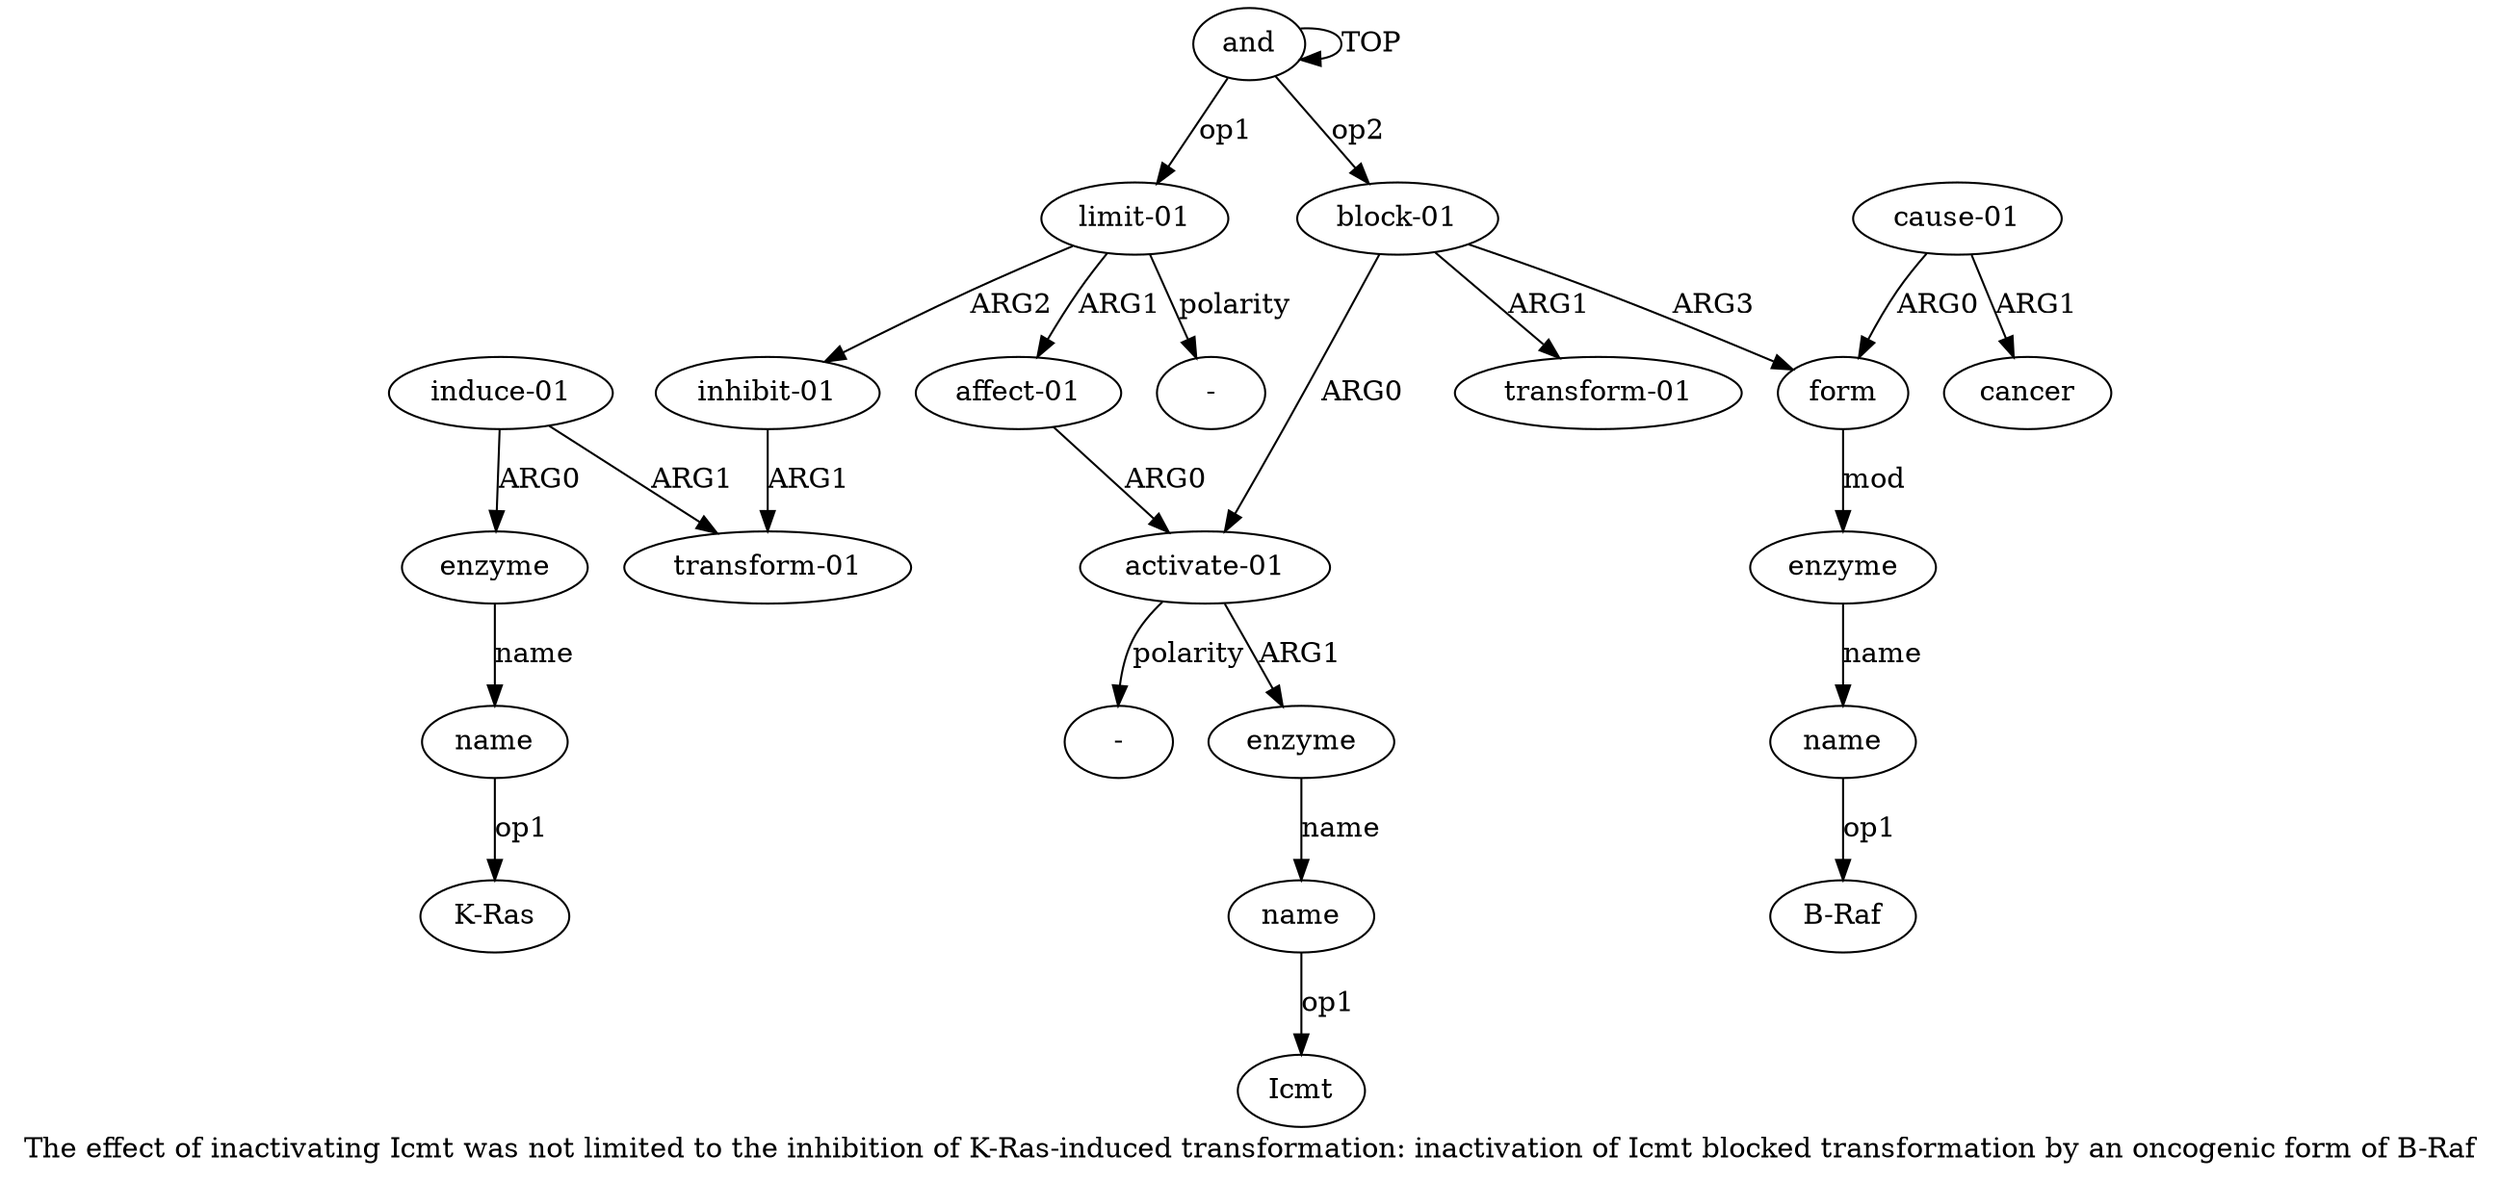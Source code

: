 digraph  {
	graph [label="The effect of inactivating Icmt was not limited to the inhibition of K-Ras-induced transformation: inactivation of Icmt blocked \
transformation by an oncogenic form of B-Raf"];
	node [label="\N"];
	"a10 K-Ras"	 [color=black,
		gold_ind=-1,
		gold_label="K-Ras",
		label="K-Ras",
		test_ind=-1,
		test_label="K-Ras"];
	"a5 Icmt"	 [color=black,
		gold_ind=-1,
		gold_label=Icmt,
		label=Icmt,
		test_ind=-1,
		test_label=Icmt];
	"a3 -"	 [color=black,
		gold_ind=-1,
		gold_label="-",
		label="-",
		test_ind=-1,
		test_label="-"];
	"a17 B-Raf"	 [color=black,
		gold_ind=-1,
		gold_label="B-Raf",
		label="B-Raf",
		test_ind=-1,
		test_label="B-Raf"];
	"a1 -"	 [color=black,
		gold_ind=-1,
		gold_label="-",
		label="-",
		test_ind=-1,
		test_label="-"];
	a15	 [color=black,
		gold_ind=15,
		gold_label=cancer,
		label=cancer,
		test_ind=15,
		test_label=cancer];
	a14	 [color=black,
		gold_ind=14,
		gold_label="cause-01",
		label="cause-01",
		test_ind=14,
		test_label="cause-01"];
	a14 -> a15 [key=0,
	color=black,
	gold_label=ARG1,
	label=ARG1,
	test_label=ARG1];
a13 [color=black,
	gold_ind=13,
	gold_label=form,
	label=form,
	test_ind=13,
	test_label=form];
a14 -> a13 [key=0,
color=black,
gold_label=ARG0,
label=ARG0,
test_label=ARG0];
a17 [color=black,
gold_ind=17,
gold_label=name,
label=name,
test_ind=17,
test_label=name];
a17 -> "a17 B-Raf" [key=0,
color=black,
gold_label=op1,
label=op1,
test_label=op1];
a16 [color=black,
gold_ind=16,
gold_label=enzyme,
label=enzyme,
test_ind=16,
test_label=enzyme];
a16 -> a17 [key=0,
color=black,
gold_label=name,
label=name,
test_label=name];
a11 [color=black,
gold_ind=11,
gold_label="block-01",
label="block-01",
test_ind=11,
test_label="block-01"];
a11 -> a13 [key=0,
color=black,
gold_label=ARG3,
label=ARG3,
test_label=ARG3];
a12 [color=black,
gold_ind=12,
gold_label="transform-01",
label="transform-01",
test_ind=12,
test_label="transform-01"];
a11 -> a12 [key=0,
color=black,
gold_label=ARG1,
label=ARG1,
test_label=ARG1];
a3 [color=black,
gold_ind=3,
gold_label="activate-01",
label="activate-01",
test_ind=3,
test_label="activate-01"];
a11 -> a3 [key=0,
color=black,
gold_label=ARG0,
label=ARG0,
test_label=ARG0];
a10 [color=black,
gold_ind=10,
gold_label=name,
label=name,
test_ind=10,
test_label=name];
a10 -> "a10 K-Ras" [key=0,
color=black,
gold_label=op1,
label=op1,
test_label=op1];
a13 -> a16 [key=0,
color=black,
gold_label=mod,
label=mod,
test_label=mod];
a1 [color=black,
gold_ind=1,
gold_label="limit-01",
label="limit-01",
test_ind=1,
test_label="limit-01"];
a1 -> "a1 -" [key=0,
color=black,
gold_label=polarity,
label=polarity,
test_label=polarity];
a2 [color=black,
gold_ind=2,
gold_label="affect-01",
label="affect-01",
test_ind=2,
test_label="affect-01"];
a1 -> a2 [key=0,
color=black,
gold_label=ARG1,
label=ARG1,
test_label=ARG1];
a6 [color=black,
gold_ind=6,
gold_label="inhibit-01",
label="inhibit-01",
test_ind=6,
test_label="inhibit-01"];
a1 -> a6 [key=0,
color=black,
gold_label=ARG2,
label=ARG2,
test_label=ARG2];
a0 [color=black,
gold_ind=0,
gold_label=and,
label=and,
test_ind=0,
test_label=and];
a0 -> a11 [key=0,
color=black,
gold_label=op2,
label=op2,
test_label=op2];
a0 -> a1 [key=0,
color=black,
gold_label=op1,
label=op1,
test_label=op1];
a0 -> a0 [key=0,
color=black,
gold_label=TOP,
label=TOP,
test_label=TOP];
a3 -> "a3 -" [key=0,
color=black,
gold_label=polarity,
label=polarity,
test_label=polarity];
a4 [color=black,
gold_ind=4,
gold_label=enzyme,
label=enzyme,
test_ind=4,
test_label=enzyme];
a3 -> a4 [key=0,
color=black,
gold_label=ARG1,
label=ARG1,
test_label=ARG1];
a2 -> a3 [key=0,
color=black,
gold_label=ARG0,
label=ARG0,
test_label=ARG0];
a5 [color=black,
gold_ind=5,
gold_label=name,
label=name,
test_ind=5,
test_label=name];
a5 -> "a5 Icmt" [key=0,
color=black,
gold_label=op1,
label=op1,
test_label=op1];
a4 -> a5 [key=0,
color=black,
gold_label=name,
label=name,
test_label=name];
a7 [color=black,
gold_ind=7,
gold_label="transform-01",
label="transform-01",
test_ind=7,
test_label="transform-01"];
a6 -> a7 [key=0,
color=black,
gold_label=ARG1,
label=ARG1,
test_label=ARG1];
a9 [color=black,
gold_ind=9,
gold_label=enzyme,
label=enzyme,
test_ind=9,
test_label=enzyme];
a9 -> a10 [key=0,
color=black,
gold_label=name,
label=name,
test_label=name];
a8 [color=black,
gold_ind=8,
gold_label="induce-01",
label="induce-01",
test_ind=8,
test_label="induce-01"];
a8 -> a7 [key=0,
color=black,
gold_label=ARG1,
label=ARG1,
test_label=ARG1];
a8 -> a9 [key=0,
color=black,
gold_label=ARG0,
label=ARG0,
test_label=ARG0];
}
